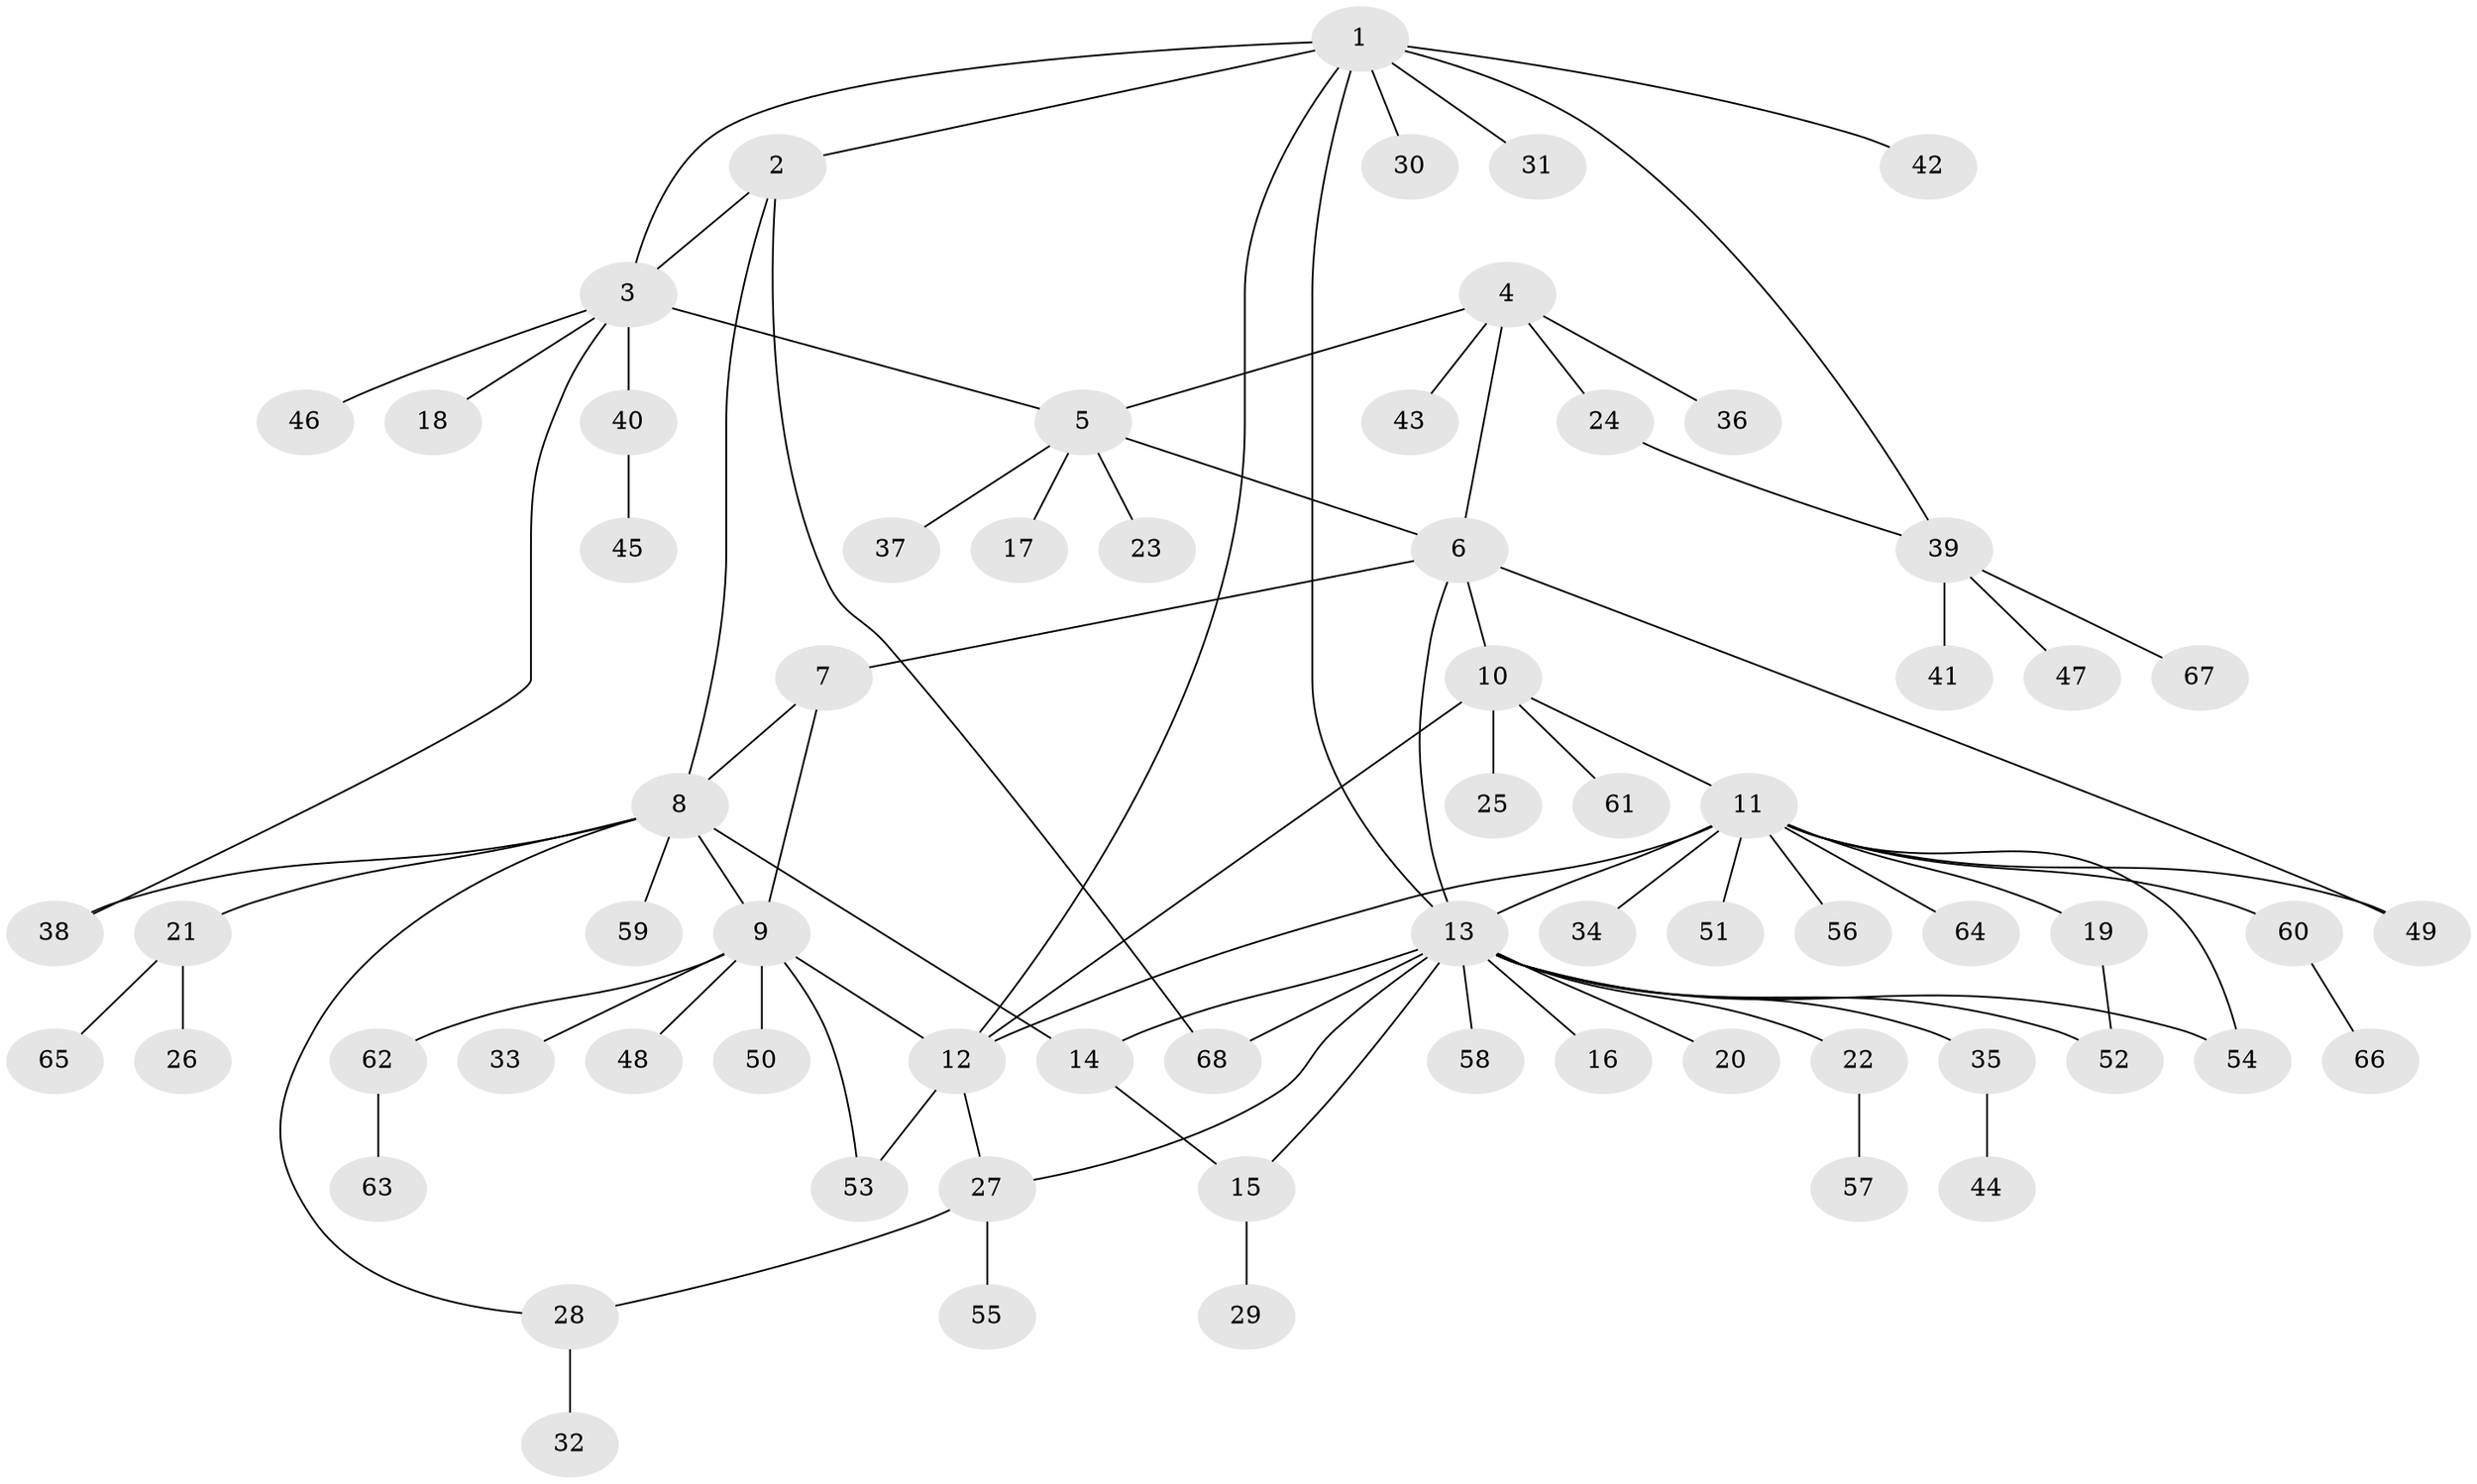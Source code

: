 // Generated by graph-tools (version 1.1) at 2025/50/03/09/25 03:50:31]
// undirected, 68 vertices, 87 edges
graph export_dot {
graph [start="1"]
  node [color=gray90,style=filled];
  1;
  2;
  3;
  4;
  5;
  6;
  7;
  8;
  9;
  10;
  11;
  12;
  13;
  14;
  15;
  16;
  17;
  18;
  19;
  20;
  21;
  22;
  23;
  24;
  25;
  26;
  27;
  28;
  29;
  30;
  31;
  32;
  33;
  34;
  35;
  36;
  37;
  38;
  39;
  40;
  41;
  42;
  43;
  44;
  45;
  46;
  47;
  48;
  49;
  50;
  51;
  52;
  53;
  54;
  55;
  56;
  57;
  58;
  59;
  60;
  61;
  62;
  63;
  64;
  65;
  66;
  67;
  68;
  1 -- 2;
  1 -- 3;
  1 -- 12;
  1 -- 13;
  1 -- 30;
  1 -- 31;
  1 -- 39;
  1 -- 42;
  2 -- 3;
  2 -- 8;
  2 -- 68;
  3 -- 5;
  3 -- 18;
  3 -- 38;
  3 -- 40;
  3 -- 46;
  4 -- 5;
  4 -- 6;
  4 -- 24;
  4 -- 36;
  4 -- 43;
  5 -- 6;
  5 -- 17;
  5 -- 23;
  5 -- 37;
  6 -- 7;
  6 -- 10;
  6 -- 13;
  6 -- 49;
  7 -- 8;
  7 -- 9;
  8 -- 9;
  8 -- 14;
  8 -- 21;
  8 -- 28;
  8 -- 38;
  8 -- 59;
  9 -- 12;
  9 -- 33;
  9 -- 48;
  9 -- 50;
  9 -- 53;
  9 -- 62;
  10 -- 11;
  10 -- 12;
  10 -- 25;
  10 -- 61;
  11 -- 12;
  11 -- 13;
  11 -- 19;
  11 -- 34;
  11 -- 49;
  11 -- 51;
  11 -- 54;
  11 -- 56;
  11 -- 60;
  11 -- 64;
  12 -- 27;
  12 -- 53;
  13 -- 14;
  13 -- 15;
  13 -- 16;
  13 -- 20;
  13 -- 22;
  13 -- 27;
  13 -- 35;
  13 -- 52;
  13 -- 54;
  13 -- 58;
  13 -- 68;
  14 -- 15;
  15 -- 29;
  19 -- 52;
  21 -- 26;
  21 -- 65;
  22 -- 57;
  24 -- 39;
  27 -- 28;
  27 -- 55;
  28 -- 32;
  35 -- 44;
  39 -- 41;
  39 -- 47;
  39 -- 67;
  40 -- 45;
  60 -- 66;
  62 -- 63;
}
